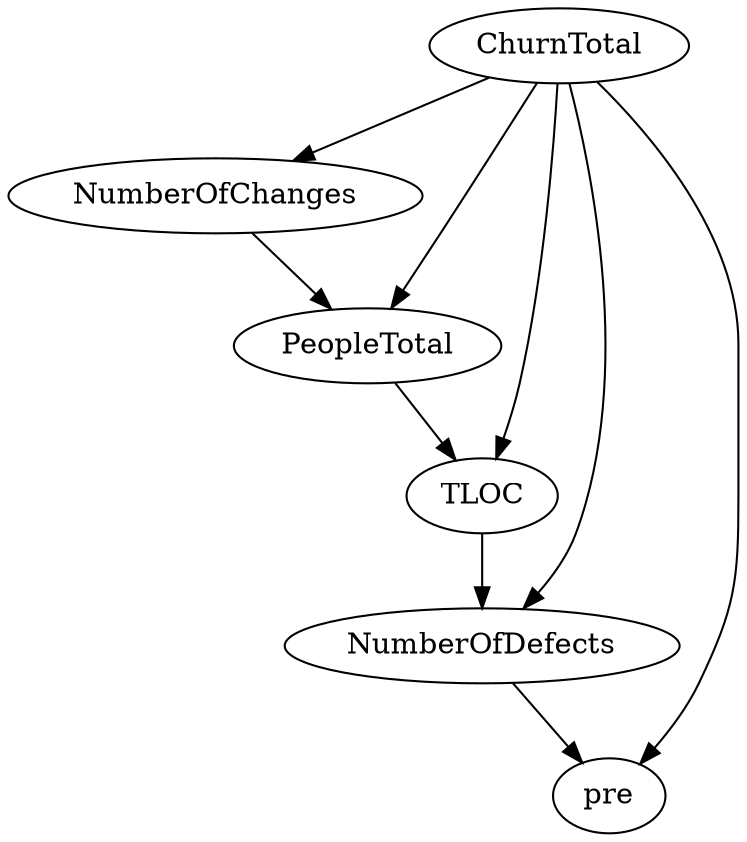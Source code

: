 digraph {
   PeopleTotal;
   NumberOfChanges;
   ChurnTotal;
   TLOC;
   pre;
   NumberOfDefects;
   PeopleTotal -> TLOC;
   NumberOfChanges -> PeopleTotal;
   ChurnTotal -> PeopleTotal;
   ChurnTotal -> NumberOfChanges;
   ChurnTotal -> TLOC;
   ChurnTotal -> pre;
   ChurnTotal -> NumberOfDefects;
   TLOC -> NumberOfDefects;
   NumberOfDefects -> pre;
}
